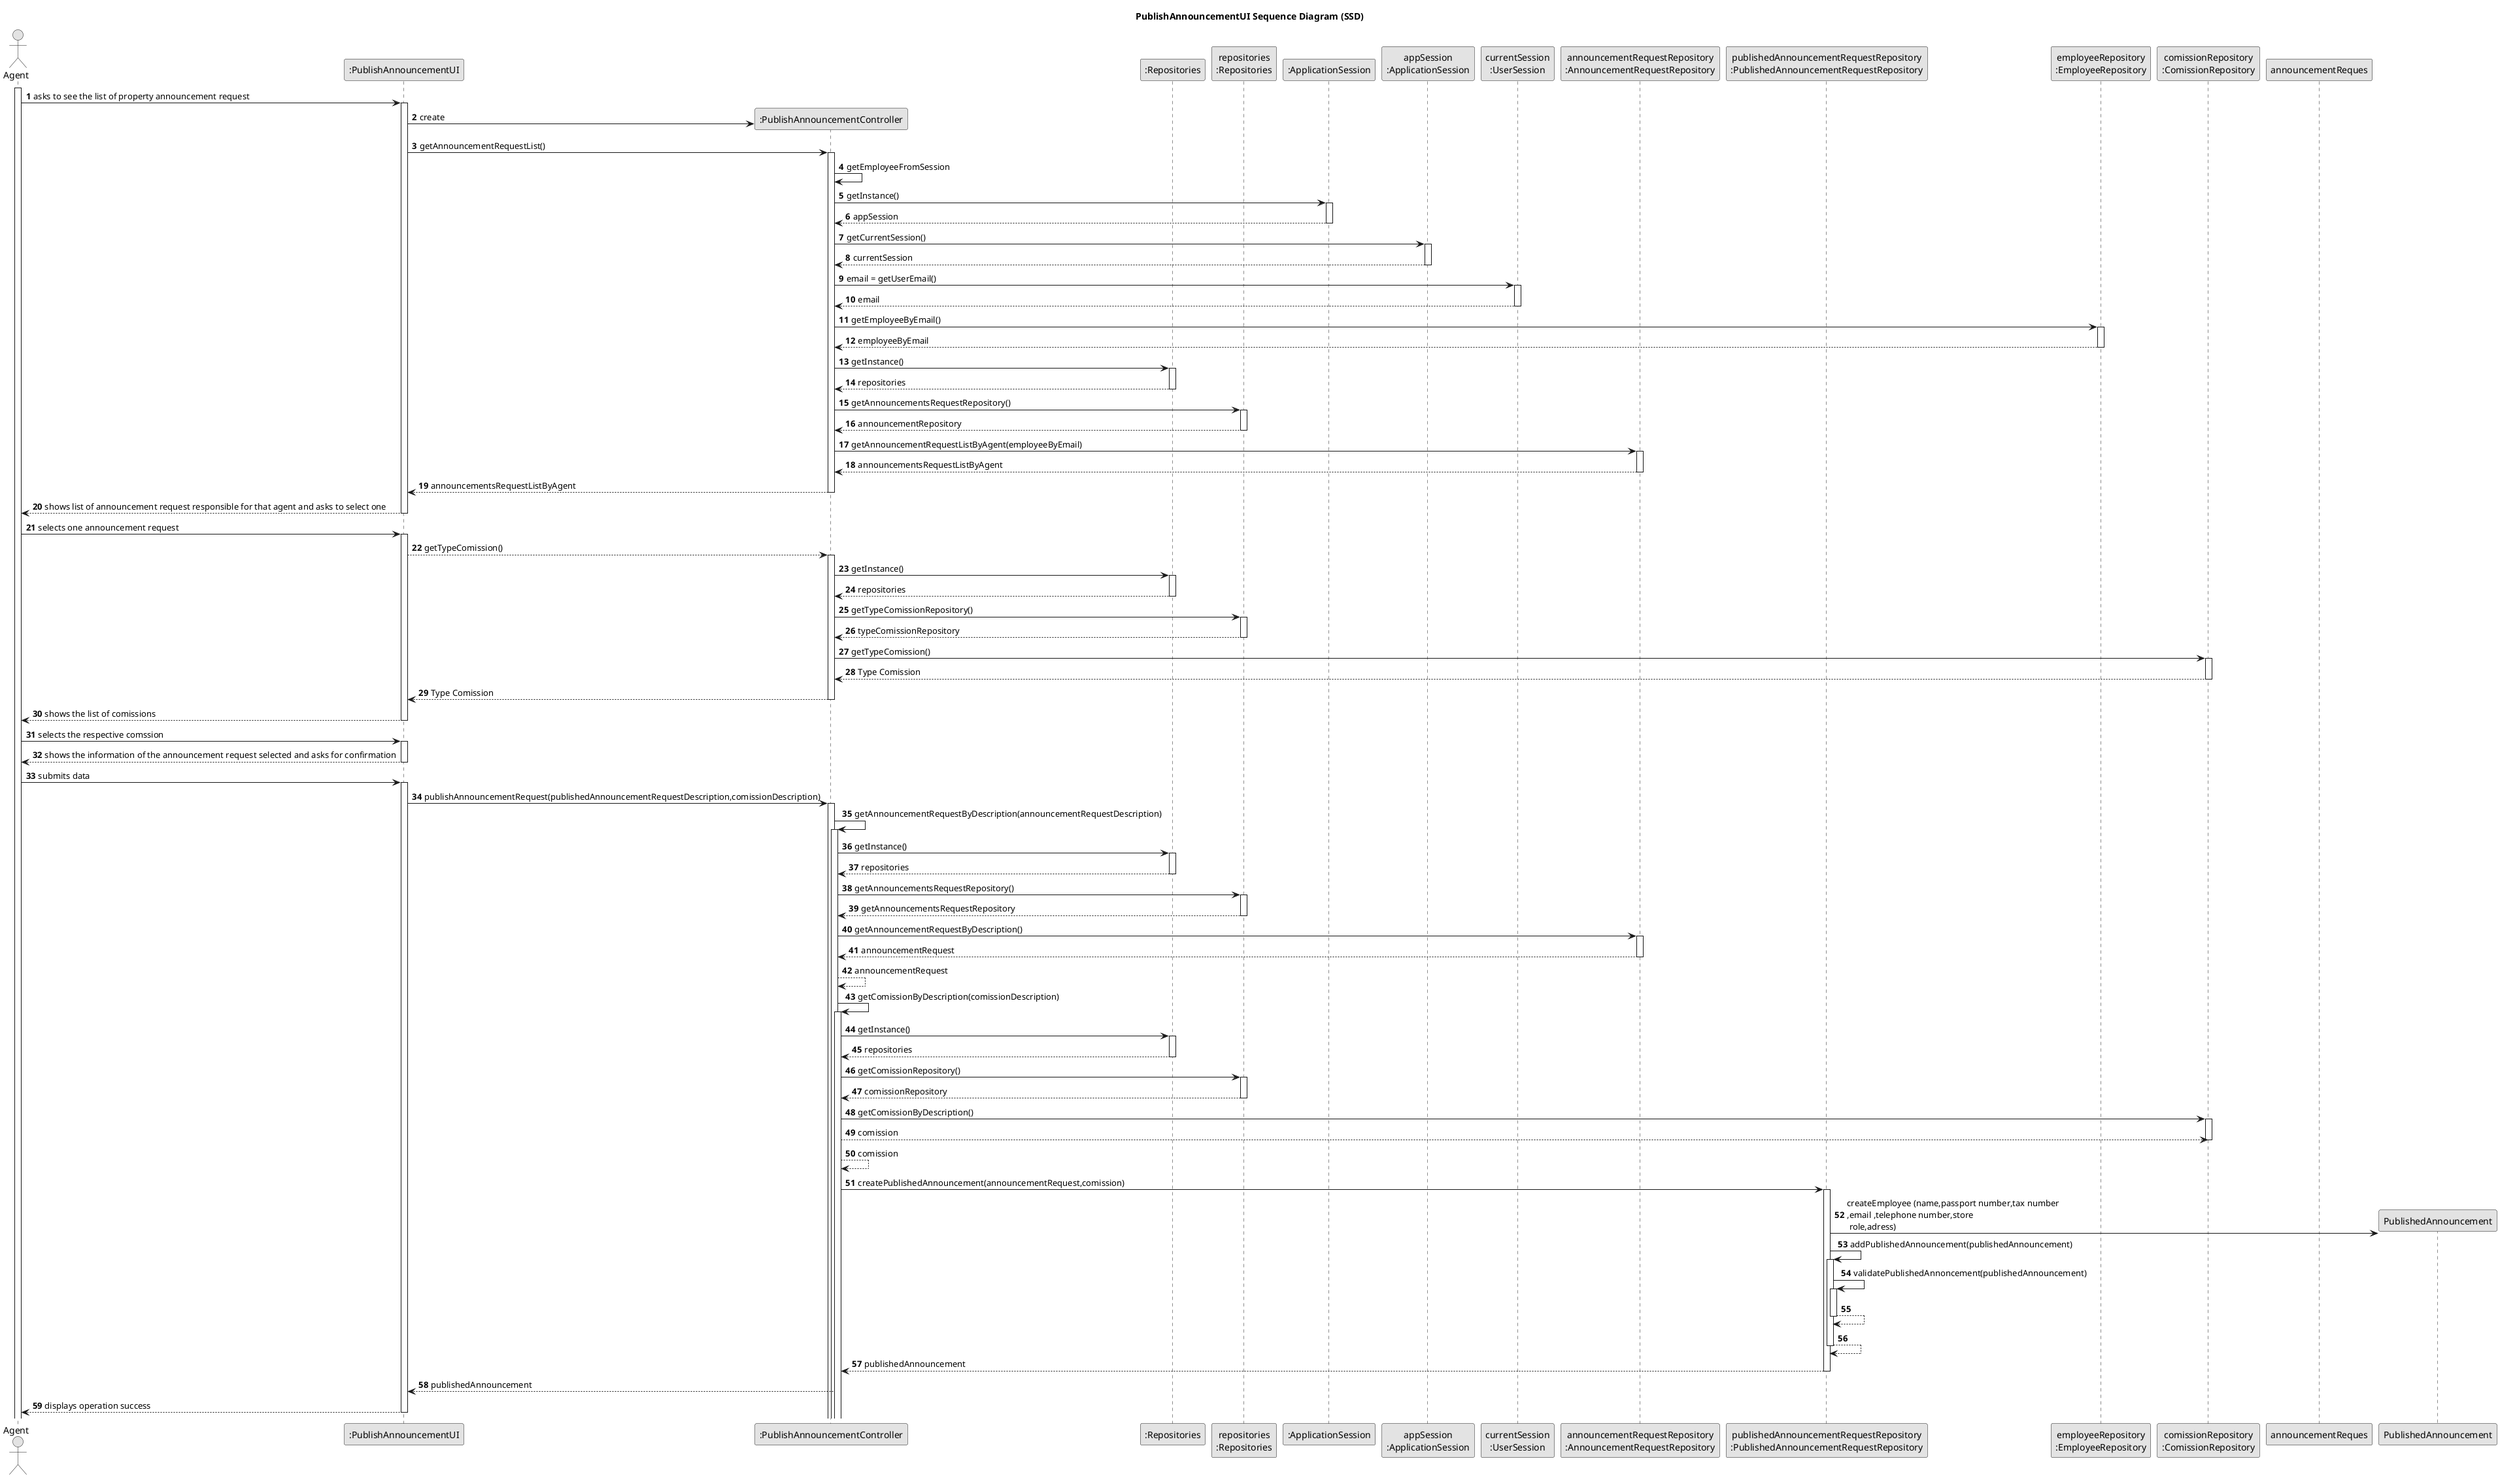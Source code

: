 @startuml

'https://plantuml.com/sequence-diagram

autonumber

@startuml
skinparam monochrome true
skinparam packageStyle rectangle
skinparam shadowing false

title PublishAnnouncementUI Sequence Diagram (SSD)

autonumber

actor "Agent" as Agent
participant ":PublishAnnouncementUI" as PublishAnnouncementUI
participant ":PublishAnnouncementController" as PublishAnnouncementController
participant ":Repositories" as Singleton
participant "repositories\n:Repositories" as repositories
participant ":ApplicationSession" as AplicationSession
participant "appSession\n:ApplicationSession" as aplicationSession
participant "currentSession\n:UserSession" as UserSession
participant "announcementRequestRepository\n:AnnouncementRequestRepository" as AnnouncementRequestRepository
participant "publishedAnnouncementRequestRepository\n:PublishedAnnouncementRequestRepository" as PublishAnnouncementRepository
participant "employeeRepository\n:EmployeeRepository" as EmployeeRepository
participant "comissionRepository\n:ComissionRepository" as ComissionRepository
participant "announcementReques"


activate Agent

    Agent -> PublishAnnouncementUI : asks to see the list of property announcement request
    activate PublishAnnouncementUI

PublishAnnouncementUI -> PublishAnnouncementController**: create

PublishAnnouncementUI -> PublishAnnouncementController : getAnnouncementRequestList()
activate PublishAnnouncementController

PublishAnnouncementController -> PublishAnnouncementController: getEmployeeFromSession

PublishAnnouncementController -> AplicationSession: getInstance()
activate AplicationSession

AplicationSession --> PublishAnnouncementController:appSession
deactivate AplicationSession

PublishAnnouncementController -> aplicationSession :getCurrentSession()
activate aplicationSession

aplicationSession --> PublishAnnouncementController:currentSession
deactivate aplicationSession

PublishAnnouncementController -> UserSession :email = getUserEmail()
activate UserSession

UserSession --> PublishAnnouncementController:email
deactivate UserSession

PublishAnnouncementController ->EmployeeRepository:getEmployeeByEmail()
activate EmployeeRepository

EmployeeRepository --> PublishAnnouncementController:employeeByEmail
deactivate EmployeeRepository




PublishAnnouncementController -> Singleton: getInstance()
activate Singleton

Singleton --> PublishAnnouncementController: repositories
deactivate Singleton

PublishAnnouncementController -> repositories: getAnnouncementsRequestRepository()
activate repositories

repositories --> PublishAnnouncementController:announcementRepository
deactivate repositories

PublishAnnouncementController -> AnnouncementRequestRepository:getAnnouncementRequestListByAgent(employeeByEmail)
activate AnnouncementRequestRepository

AnnouncementRequestRepository --> PublishAnnouncementController:announcementsRequestListByAgent
deactivate AnnouncementRequestRepository


PublishAnnouncementController --> PublishAnnouncementUI:announcementsRequestListByAgent
deactivate PublishAnnouncementController

     PublishAnnouncementUI --> Agent : shows list of announcement request responsible for that agent and asks to select one
        deactivate PublishAnnouncementUI

            Agent -> PublishAnnouncementUI : selects one announcement request
            activate PublishAnnouncementUI



 PublishAnnouncementUI --> PublishAnnouncementController : getTypeComission()
           activate PublishAnnouncementController

           PublishAnnouncementController -> Singleton : getInstance()
           activate Singleton

           Singleton --> PublishAnnouncementController : repositories
           deactivate Singleton

           PublishAnnouncementController -> repositories : getTypeComissionRepository()
           activate repositories

           repositories --> PublishAnnouncementController : typeComissionRepository
           deactivate repositories

               PublishAnnouncementController -> ComissionRepository : getTypeComission()
                activate ComissionRepository

                ComissionRepository --> PublishAnnouncementController : Type Comission
                deactivate ComissionRepository

           PublishAnnouncementController --> PublishAnnouncementUI : Type Comission
           deactivate PublishAnnouncementController



PublishAnnouncementUI --> Agent:shows the list of comissions
deactivate PublishAnnouncementUI

Agent -> PublishAnnouncementUI:selects the respective comssion
activate PublishAnnouncementUI

PublishAnnouncementUI --> Agent:shows the information of the announcement request selected and asks for confirmation
deactivate PublishAnnouncementUI

 Agent -> PublishAnnouncementUI : submits data
    activate PublishAnnouncementUI


PublishAnnouncementUI -> PublishAnnouncementController:publishAnnouncementRequest(publishedAnnouncementRequestDescription,comissionDescription)
activate PublishAnnouncementController

PublishAnnouncementController -> PublishAnnouncementController:getAnnouncementRequestByDescription(announcementRequestDescription)
activate PublishAnnouncementController

PublishAnnouncementController -> Singleton: getInstance()
activate Singleton

Singleton--> PublishAnnouncementController :repositories
deactivate Singleton

PublishAnnouncementController-> repositories:getAnnouncementsRequestRepository()
activate repositories

repositories -->PublishAnnouncementController:getAnnouncementsRequestRepository
deactivate repositories

PublishAnnouncementController -> AnnouncementRequestRepository :getAnnouncementRequestByDescription()
activate AnnouncementRequestRepository

AnnouncementRequestRepository --> PublishAnnouncementController:announcementRequest
deactivate AnnouncementRequestRepository

PublishAnnouncementController--> PublishAnnouncementController:announcementRequest


PublishAnnouncementController -> PublishAnnouncementController:getComissionByDescription(comissionDescription)
activate PublishAnnouncementController

PublishAnnouncementController -> Singleton:getInstance()
activate Singleton

Singleton --> PublishAnnouncementController:repositories
deactivate Singleton

PublishAnnouncementController -> repositories:getComissionRepository()
activate repositories

repositories --> PublishAnnouncementController:comissionRepository
deactivate repositories

PublishAnnouncementController -> ComissionRepository:getComissionByDescription()
activate ComissionRepository

PublishAnnouncementController --> ComissionRepository:comission
deactivate ComissionRepository

PublishAnnouncementController --> PublishAnnouncementController:comission

PublishAnnouncementController -> PublishAnnouncementRepository:createPublishedAnnouncement(announcementRequest,comission)
activate PublishAnnouncementRepository

PublishAnnouncementRepository -> PublishedAnnouncement** : createEmployee (name,passport number,tax number \n,email ,telephone number,store\n role,adress)
             PublishAnnouncementRepository -> PublishAnnouncementRepository : addPublishedAnnouncement(publishedAnnouncement)
             activate PublishAnnouncementRepository
             PublishAnnouncementRepository -> PublishAnnouncementRepository : validatePublishedAnnoncement(publishedAnnouncement)
              activate PublishAnnouncementRepository
               PublishAnnouncementRepository --> PublishAnnouncementRepository
               deactivate PublishAnnouncementRepository
                PublishAnnouncementRepository--> PublishAnnouncementRepository
                deactivate PublishAnnouncementRepository


PublishAnnouncementRepository --> PublishAnnouncementController:publishedAnnouncement
deactivate PublishAnnouncementRepository

PublishAnnouncementController --> PublishAnnouncementUI:publishedAnnouncement

        PublishAnnouncementUI --> Agent : displays operation success
    deactivate PublishAnnouncementUI



@enduml
